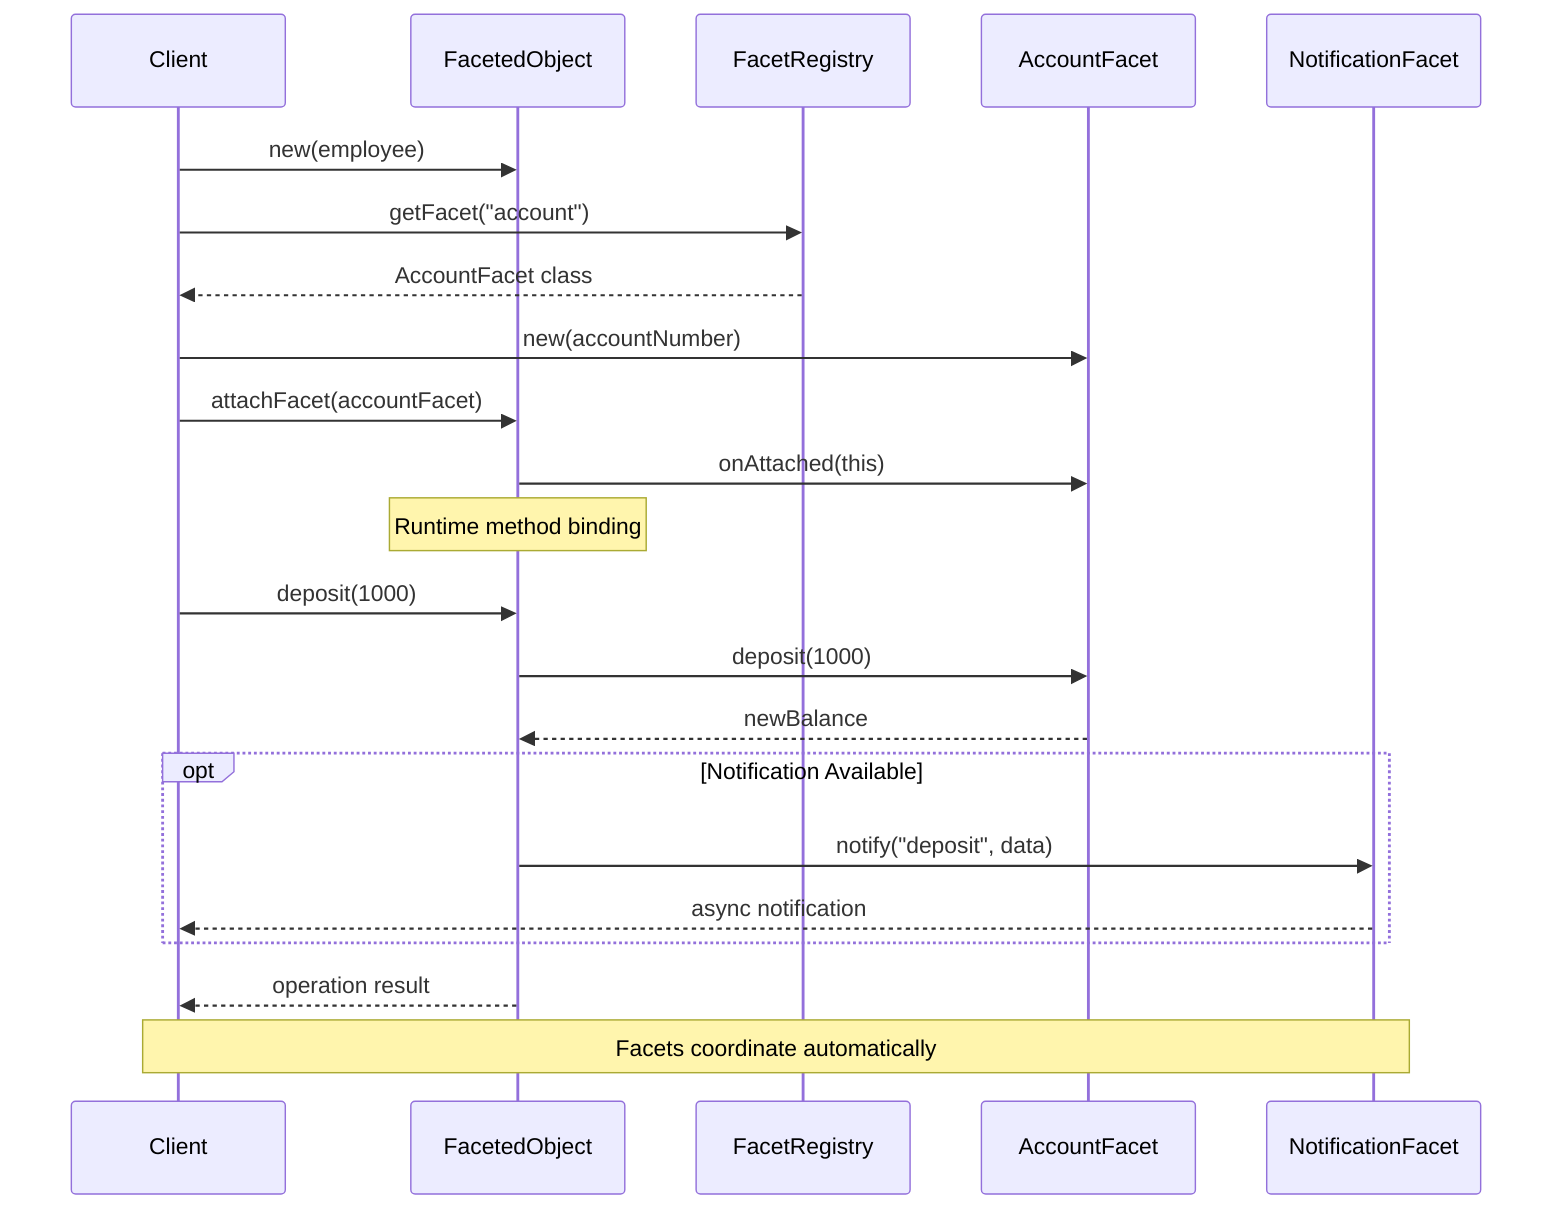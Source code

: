 sequenceDiagram
    participant Client
    participant FacetedObject
    participant FacetRegistry
    participant AccountFacet
    participant NotificationFacet
    
    Client->>FacetedObject: new(employee)
    Client->>FacetRegistry: getFacet("account")
    FacetRegistry-->>Client: AccountFacet class
    Client->>AccountFacet: new(accountNumber)
    Client->>FacetedObject: attachFacet(accountFacet)
    FacetedObject->>AccountFacet: onAttached(this)
    
    Note over FacetedObject: Runtime method binding
    
    Client->>FacetedObject: deposit(1000)
    FacetedObject->>AccountFacet: deposit(1000)
    AccountFacet-->>FacetedObject: newBalance
    
    opt Notification Available
        FacetedObject->>NotificationFacet: notify("deposit", data)
        NotificationFacet-->>Client: async notification
    end
    
    FacetedObject-->>Client: operation result
    
    Note over Client,NotificationFacet: Facets coordinate automatically